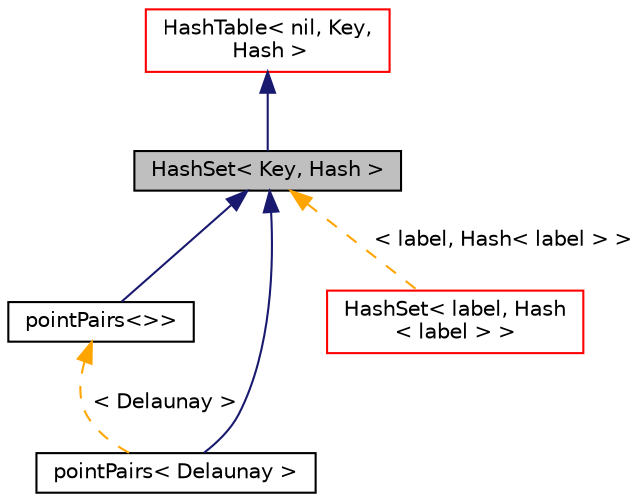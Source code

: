 digraph "HashSet&lt; Key, Hash &gt;"
{
  bgcolor="transparent";
  edge [fontname="Helvetica",fontsize="10",labelfontname="Helvetica",labelfontsize="10"];
  node [fontname="Helvetica",fontsize="10",shape=record];
  Node1 [label="HashSet\< Key, Hash \>",height=0.2,width=0.4,color="black", fillcolor="grey75", style="filled", fontcolor="black"];
  Node2 -> Node1 [dir="back",color="midnightblue",fontsize="10",style="solid",fontname="Helvetica"];
  Node2 [label="HashTable\< nil, Key,\l Hash \>",height=0.2,width=0.4,color="red",URL="$a01001.html"];
  Node1 -> Node3 [dir="back",color="midnightblue",fontsize="10",style="solid",fontname="Helvetica"];
  Node3 [label="pointPairs\<\>\>",height=0.2,width=0.4,color="black",URL="$a01933.html",tooltip="HashSet of unique edges. The edges are stored as a pair of pairs: "];
  Node3 -> Node4 [dir="back",color="orange",fontsize="10",style="dashed",label=" \< Delaunay \>" ,fontname="Helvetica"];
  Node4 [label="pointPairs\< Delaunay \>",height=0.2,width=0.4,color="black",URL="$a01933.html"];
  Node1 -> Node4 [dir="back",color="midnightblue",fontsize="10",style="solid",fontname="Helvetica"];
  Node1 -> Node5 [dir="back",color="orange",fontsize="10",style="dashed",label=" \< label, Hash\< label \> \>" ,fontname="Helvetica"];
  Node5 [label="HashSet\< label, Hash\l\< label \> \>",height=0.2,width=0.4,color="red",URL="$a00999.html"];
}
